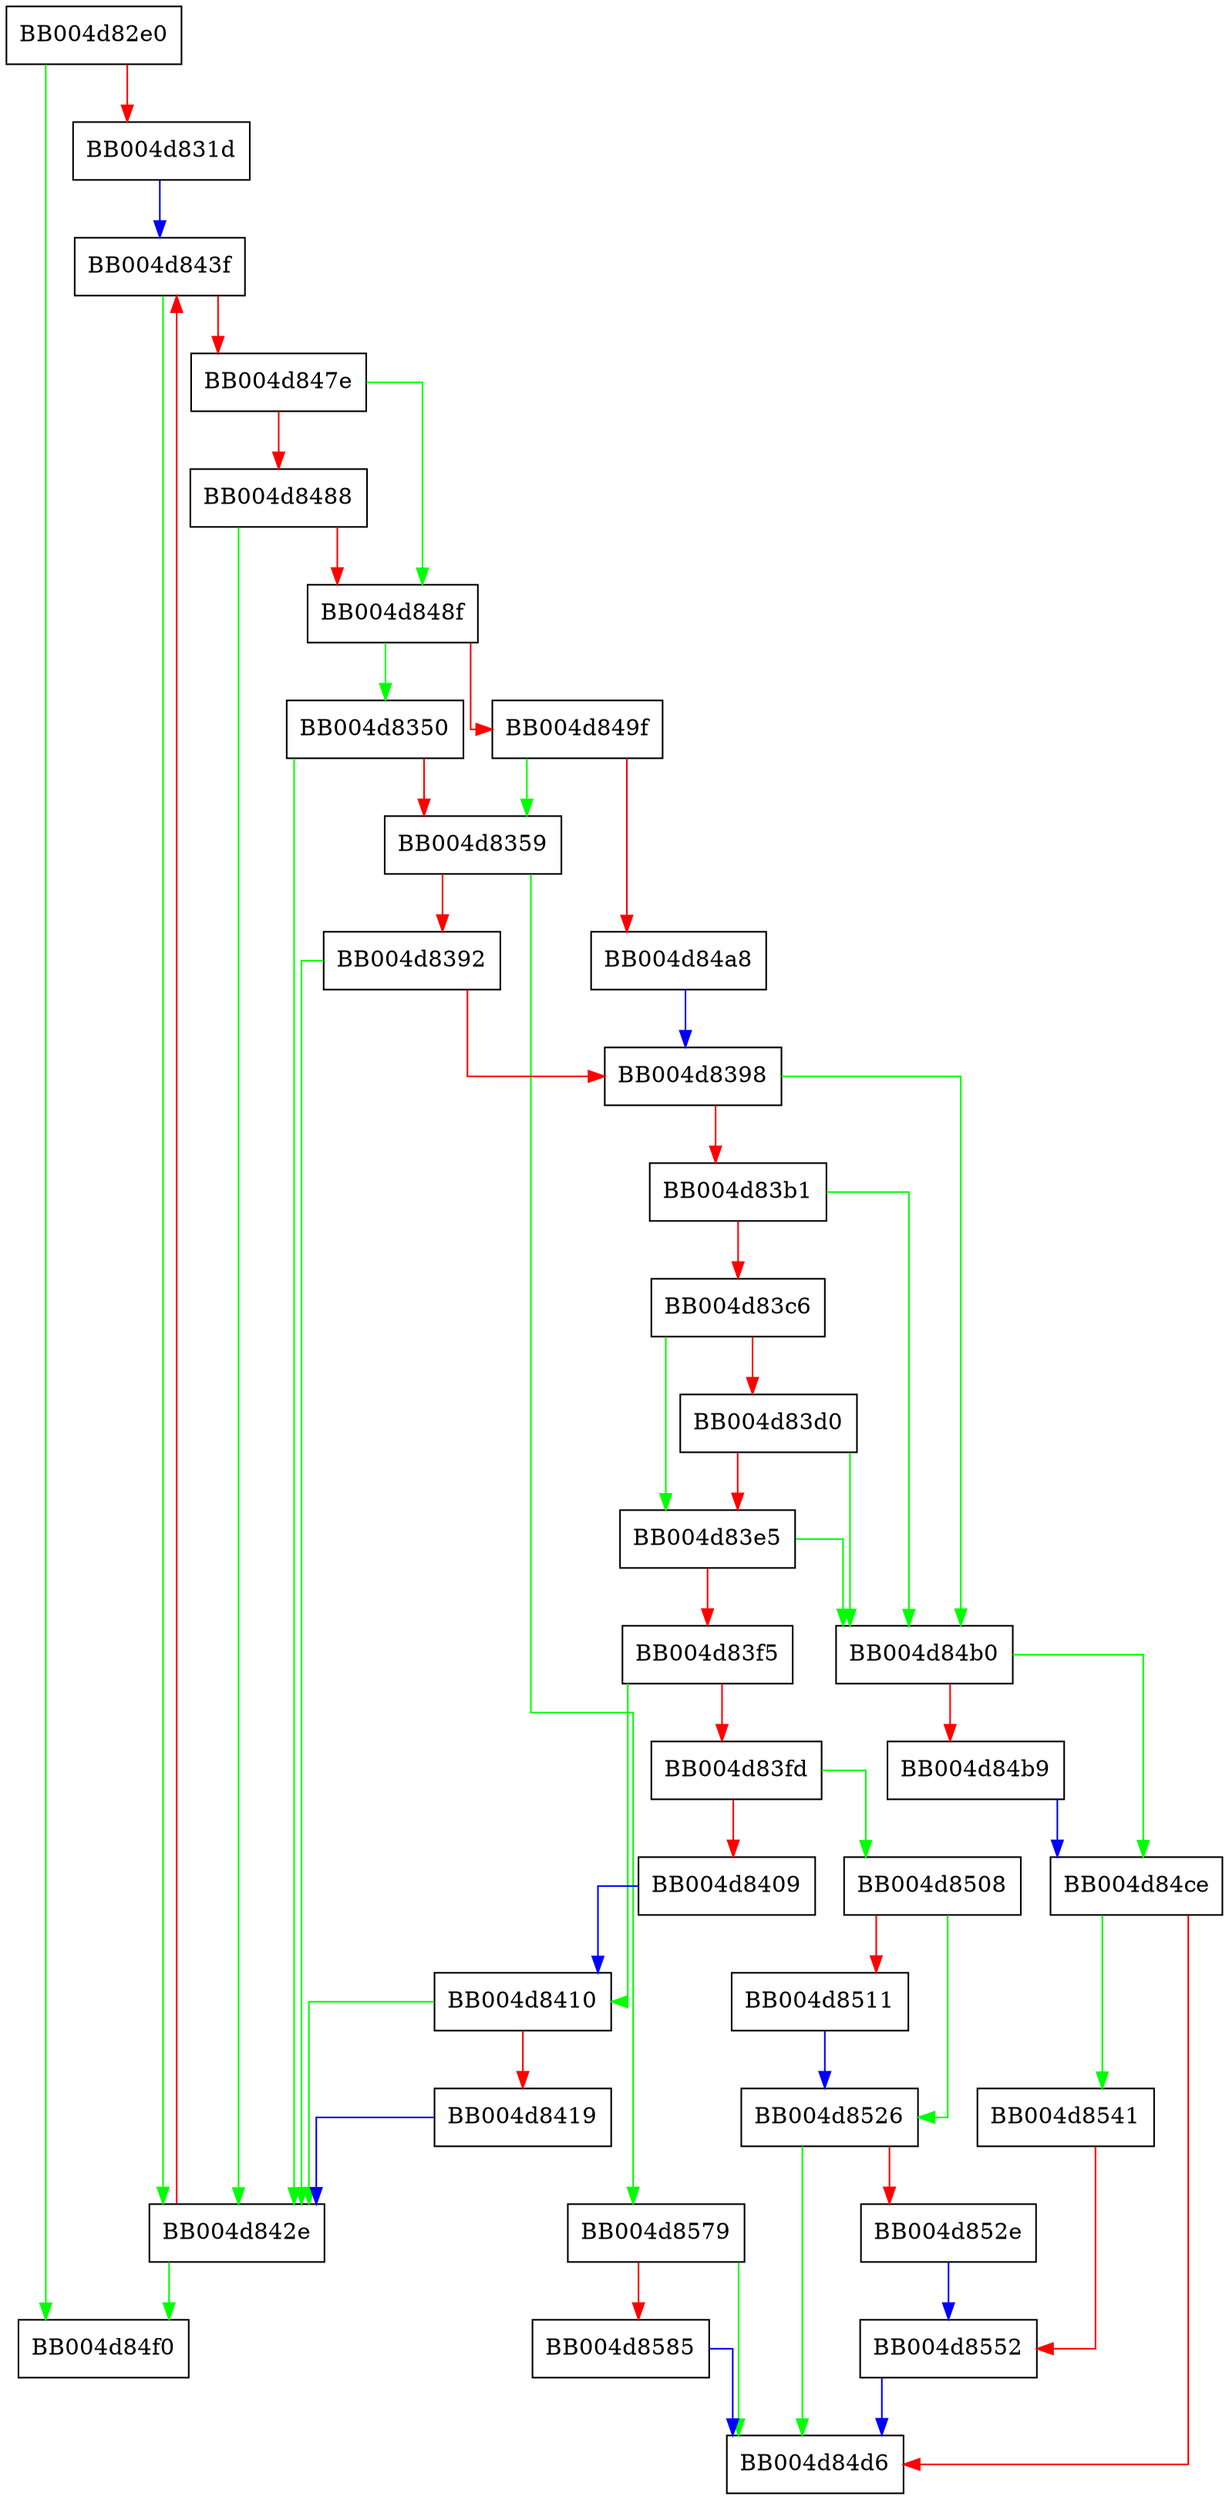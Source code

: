 digraph custom_ext_add {
  node [shape="box"];
  graph [splines=ortho];
  BB004d82e0 -> BB004d84f0 [color="green"];
  BB004d82e0 -> BB004d831d [color="red"];
  BB004d831d -> BB004d843f [color="blue"];
  BB004d8350 -> BB004d842e [color="green"];
  BB004d8350 -> BB004d8359 [color="red"];
  BB004d8359 -> BB004d8579 [color="green"];
  BB004d8359 -> BB004d8392 [color="red"];
  BB004d8392 -> BB004d842e [color="green"];
  BB004d8392 -> BB004d8398 [color="red"];
  BB004d8398 -> BB004d84b0 [color="green"];
  BB004d8398 -> BB004d83b1 [color="red"];
  BB004d83b1 -> BB004d84b0 [color="green"];
  BB004d83b1 -> BB004d83c6 [color="red"];
  BB004d83c6 -> BB004d83e5 [color="green"];
  BB004d83c6 -> BB004d83d0 [color="red"];
  BB004d83d0 -> BB004d84b0 [color="green"];
  BB004d83d0 -> BB004d83e5 [color="red"];
  BB004d83e5 -> BB004d84b0 [color="green"];
  BB004d83e5 -> BB004d83f5 [color="red"];
  BB004d83f5 -> BB004d8410 [color="green"];
  BB004d83f5 -> BB004d83fd [color="red"];
  BB004d83fd -> BB004d8508 [color="green"];
  BB004d83fd -> BB004d8409 [color="red"];
  BB004d8409 -> BB004d8410 [color="blue"];
  BB004d8410 -> BB004d842e [color="green"];
  BB004d8410 -> BB004d8419 [color="red"];
  BB004d8419 -> BB004d842e [color="blue"];
  BB004d842e -> BB004d84f0 [color="green"];
  BB004d842e -> BB004d843f [color="red"];
  BB004d843f -> BB004d842e [color="green"];
  BB004d843f -> BB004d847e [color="red"];
  BB004d847e -> BB004d848f [color="green"];
  BB004d847e -> BB004d8488 [color="red"];
  BB004d8488 -> BB004d842e [color="green"];
  BB004d8488 -> BB004d848f [color="red"];
  BB004d848f -> BB004d8350 [color="green"];
  BB004d848f -> BB004d849f [color="red"];
  BB004d849f -> BB004d8359 [color="green"];
  BB004d849f -> BB004d84a8 [color="red"];
  BB004d84a8 -> BB004d8398 [color="blue"];
  BB004d84b0 -> BB004d84ce [color="green"];
  BB004d84b0 -> BB004d84b9 [color="red"];
  BB004d84b9 -> BB004d84ce [color="blue"];
  BB004d84ce -> BB004d8541 [color="green"];
  BB004d84ce -> BB004d84d6 [color="red"];
  BB004d8508 -> BB004d8526 [color="green"];
  BB004d8508 -> BB004d8511 [color="red"];
  BB004d8511 -> BB004d8526 [color="blue"];
  BB004d8526 -> BB004d84d6 [color="green"];
  BB004d8526 -> BB004d852e [color="red"];
  BB004d852e -> BB004d8552 [color="blue"];
  BB004d8541 -> BB004d8552 [color="red"];
  BB004d8552 -> BB004d84d6 [color="blue"];
  BB004d8579 -> BB004d84d6 [color="green"];
  BB004d8579 -> BB004d8585 [color="red"];
  BB004d8585 -> BB004d84d6 [color="blue"];
}